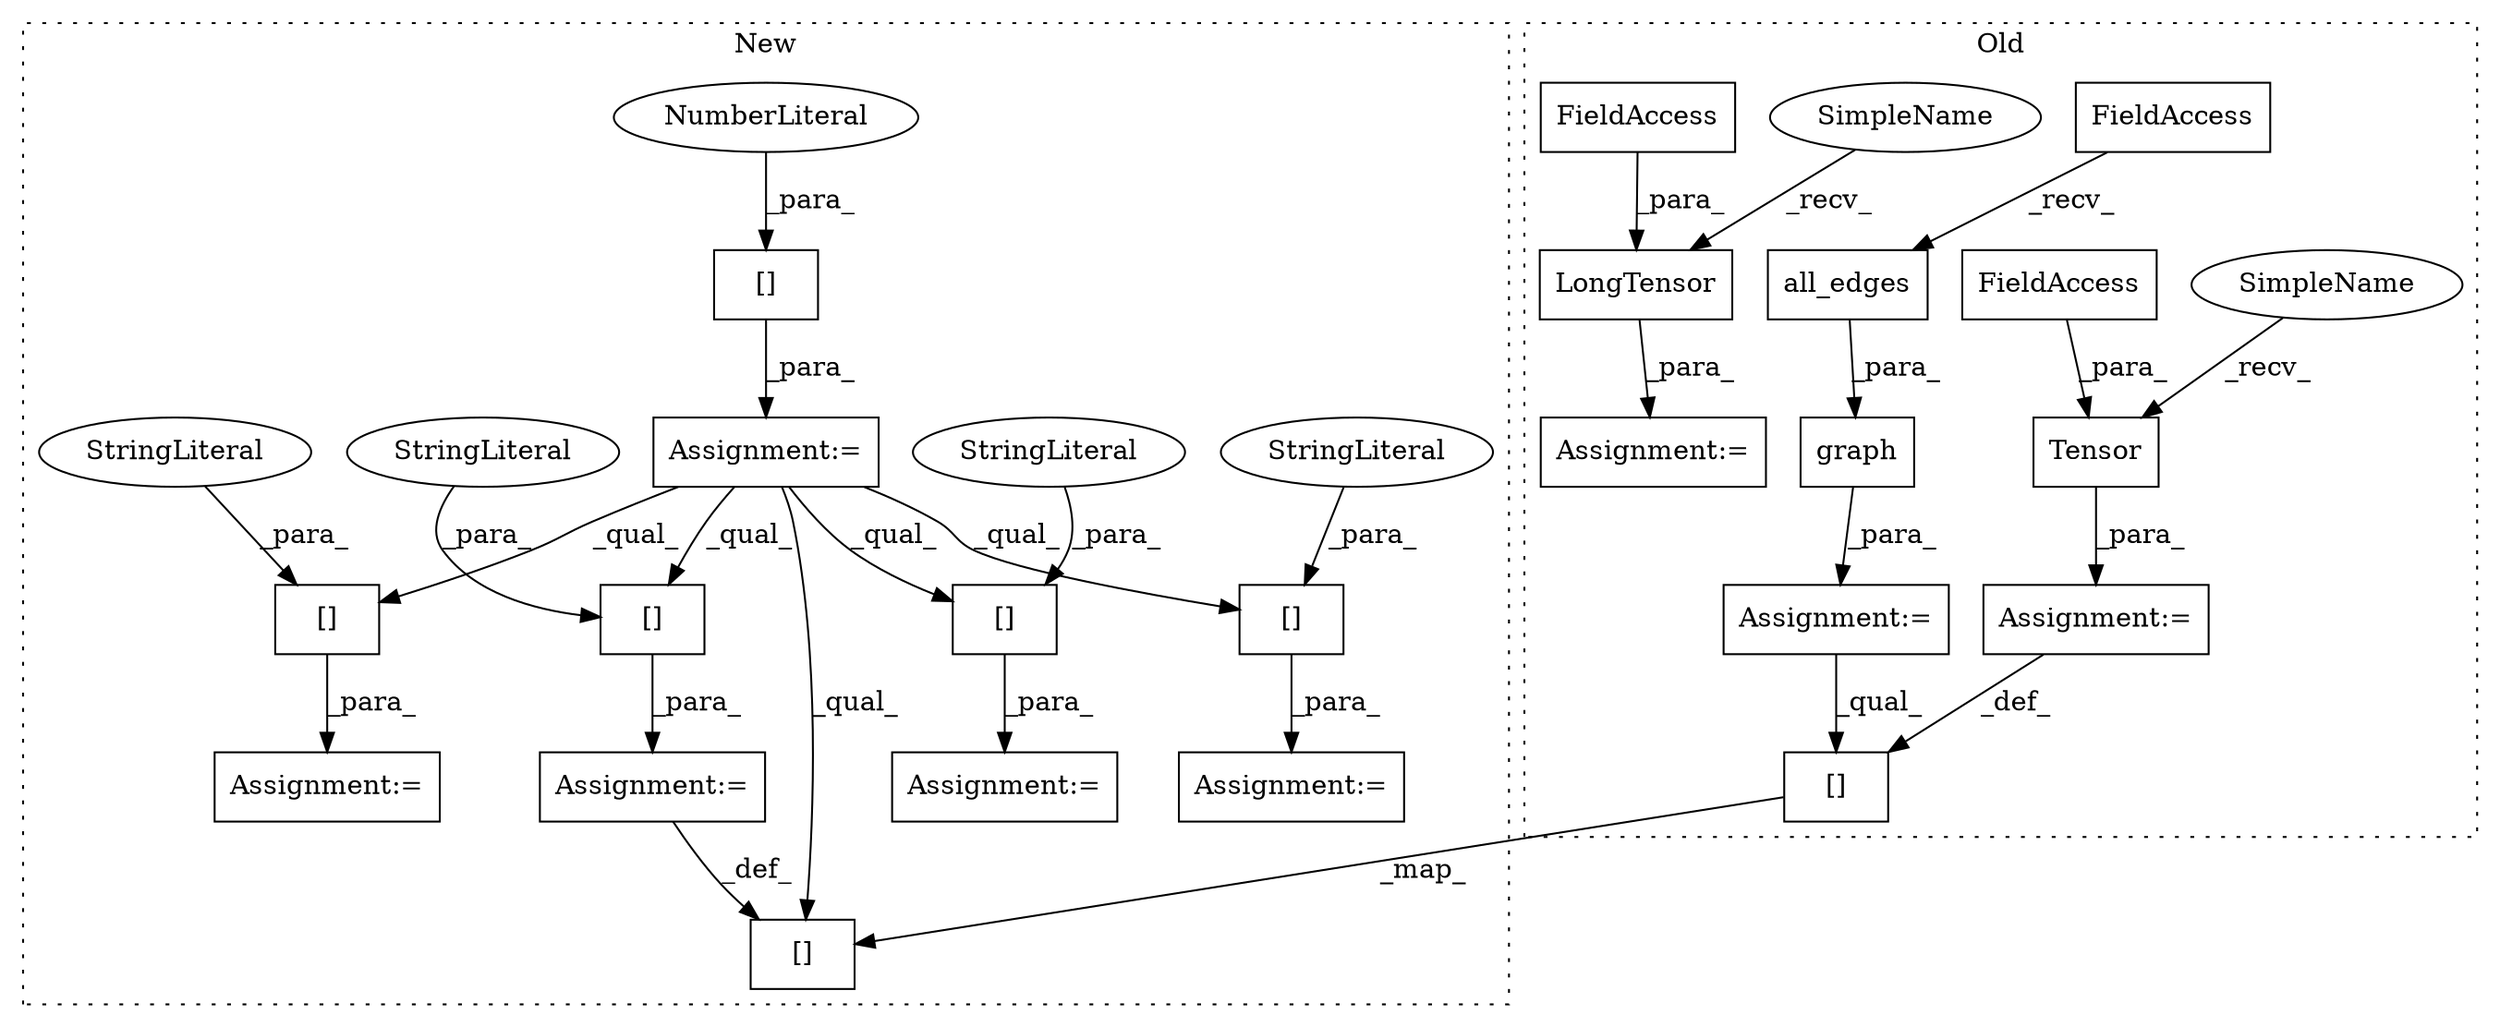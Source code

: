 digraph G {
subgraph cluster0 {
1 [label="graph" a="32" s="13654,13682" l="6,1" shape="box"];
6 [label="[]" a="2" s="13689,13707" l="8,1" shape="box"];
8 [label="all_edges" a="32" s="13671" l="11" shape="box"];
9 [label="Tensor" a="32" s="13516,13536" l="7,1" shape="box"];
10 [label="FieldAccess" a="22" s="13523" l="13" shape="box"];
11 [label="FieldAccess" a="22" s="13660" l="10" shape="box"];
12 [label="LongTensor" a="32" s="13588,13610" l="11,1" shape="box"];
13 [label="FieldAccess" a="22" s="13599" l="11" shape="box"];
16 [label="Assignment:=" a="7" s="13581" l="1" shape="box"];
24 [label="Assignment:=" a="7" s="13649" l="1" shape="box"];
25 [label="Assignment:=" a="7" s="13509" l="1" shape="box"];
28 [label="SimpleName" a="42" s="13510" l="5" shape="ellipse"];
29 [label="SimpleName" a="42" s="13582" l="5" shape="ellipse"];
label = "Old";
style="dotted";
}
subgraph cluster1 {
2 [label="[]" a="2" s="13564,13582" l="8,1" shape="box"];
3 [label="StringLiteral" a="45" s="13572" l="10" shape="ellipse"];
4 [label="Assignment:=" a="7" s="13412" l="1" shape="box"];
5 [label="Assignment:=" a="7" s="13527" l="1" shape="box"];
7 [label="[]" a="2" s="13589,13607" l="8,1" shape="box"];
14 [label="Assignment:=" a="7" s="13563" l="1" shape="box"];
15 [label="[]" a="2" s="13528,13548" l="8,1" shape="box"];
17 [label="Assignment:=" a="7" s="13494" l="1" shape="box"];
18 [label="[]" a="2" s="13413,13419" l="5,1" shape="box"];
19 [label="NumberLiteral" a="34" s="13418" l="1" shape="ellipse"];
20 [label="[]" a="2" s="13435,13449" l="8,1" shape="box"];
21 [label="StringLiteral" a="45" s="13443" l="6" shape="ellipse"];
22 [label="[]" a="2" s="13495,13510" l="8,1" shape="box"];
23 [label="Assignment:=" a="7" s="13434" l="1" shape="box"];
26 [label="StringLiteral" a="45" s="13536" l="12" shape="ellipse"];
27 [label="StringLiteral" a="45" s="13503" l="7" shape="ellipse"];
label = "New";
style="dotted";
}
1 -> 24 [label="_para_"];
2 -> 14 [label="_para_"];
3 -> 2 [label="_para_"];
4 -> 22 [label="_qual_"];
4 -> 15 [label="_qual_"];
4 -> 2 [label="_qual_"];
4 -> 20 [label="_qual_"];
4 -> 7 [label="_qual_"];
6 -> 7 [label="_map_"];
8 -> 1 [label="_para_"];
9 -> 25 [label="_para_"];
10 -> 9 [label="_para_"];
11 -> 8 [label="_recv_"];
12 -> 16 [label="_para_"];
13 -> 12 [label="_para_"];
15 -> 5 [label="_para_"];
18 -> 4 [label="_para_"];
19 -> 18 [label="_para_"];
20 -> 23 [label="_para_"];
21 -> 20 [label="_para_"];
22 -> 17 [label="_para_"];
23 -> 7 [label="_def_"];
24 -> 6 [label="_qual_"];
25 -> 6 [label="_def_"];
26 -> 15 [label="_para_"];
27 -> 22 [label="_para_"];
28 -> 9 [label="_recv_"];
29 -> 12 [label="_recv_"];
}